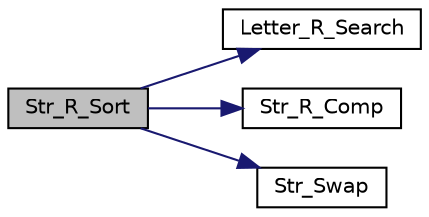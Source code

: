 digraph "Str_R_Sort"
{
 // LATEX_PDF_SIZE
  edge [fontname="Helvetica",fontsize="10",labelfontname="Helvetica",labelfontsize="10"];
  node [fontname="Helvetica",fontsize="10",shape=record];
  rankdir="LR";
  Node1 [label="Str_R_Sort",height=0.2,width=0.4,color="black", fillcolor="grey75", style="filled", fontcolor="black",tooltip="Consists of comparing algorithm."];
  Node1 -> Node2 [color="midnightblue",fontsize="10",style="solid",fontname="Helvetica"];
  Node2 [label="Letter_R_Search",height=0.2,width=0.4,color="black", fillcolor="white", style="filled",URL="$sort__by__alphabet_8cpp.html#aef24a33e2262577ac2fe989f373e6f41",tooltip="Searching for the first letter in string from its end"];
  Node1 -> Node3 [color="midnightblue",fontsize="10",style="solid",fontname="Helvetica"];
  Node3 [label="Str_R_Comp",height=0.2,width=0.4,color="black", fillcolor="white", style="filled",URL="$sort__by__alphabet_8cpp.html#aecfb7be2047de77f53096ef965e0228e",tooltip="Comparator of two consecutive strings from their array."];
  Node1 -> Node4 [color="midnightblue",fontsize="10",style="solid",fontname="Helvetica"];
  Node4 [label="Str_Swap",height=0.2,width=0.4,color="black", fillcolor="white", style="filled",URL="$sort__by__alphabet_8cpp.html#a8488adecb0a7699b91339becba4c4f7a",tooltip="Swaps two consecutive strings in their array."];
}
